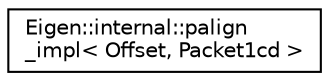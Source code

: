 digraph "Graphical Class Hierarchy"
{
  edge [fontname="Helvetica",fontsize="10",labelfontname="Helvetica",labelfontsize="10"];
  node [fontname="Helvetica",fontsize="10",shape=record];
  rankdir="LR";
  Node1 [label="Eigen::internal::palign\l_impl\< Offset, Packet1cd \>",height=0.2,width=0.4,color="black", fillcolor="white", style="filled",URL="$struct_eigen_1_1internal_1_1palign__impl_3_01_offset_00_01_packet1cd_01_4.html"];
}
